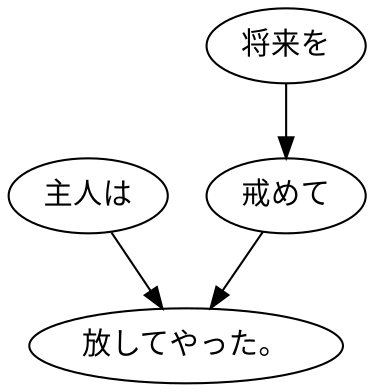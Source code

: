 digraph graph4736 {
	node0 [label="主人は"];
	node1 [label="将来を"];
	node2 [label="戒めて"];
	node3 [label="放してやった。"];
	node0 -> node3;
	node1 -> node2;
	node2 -> node3;
}
